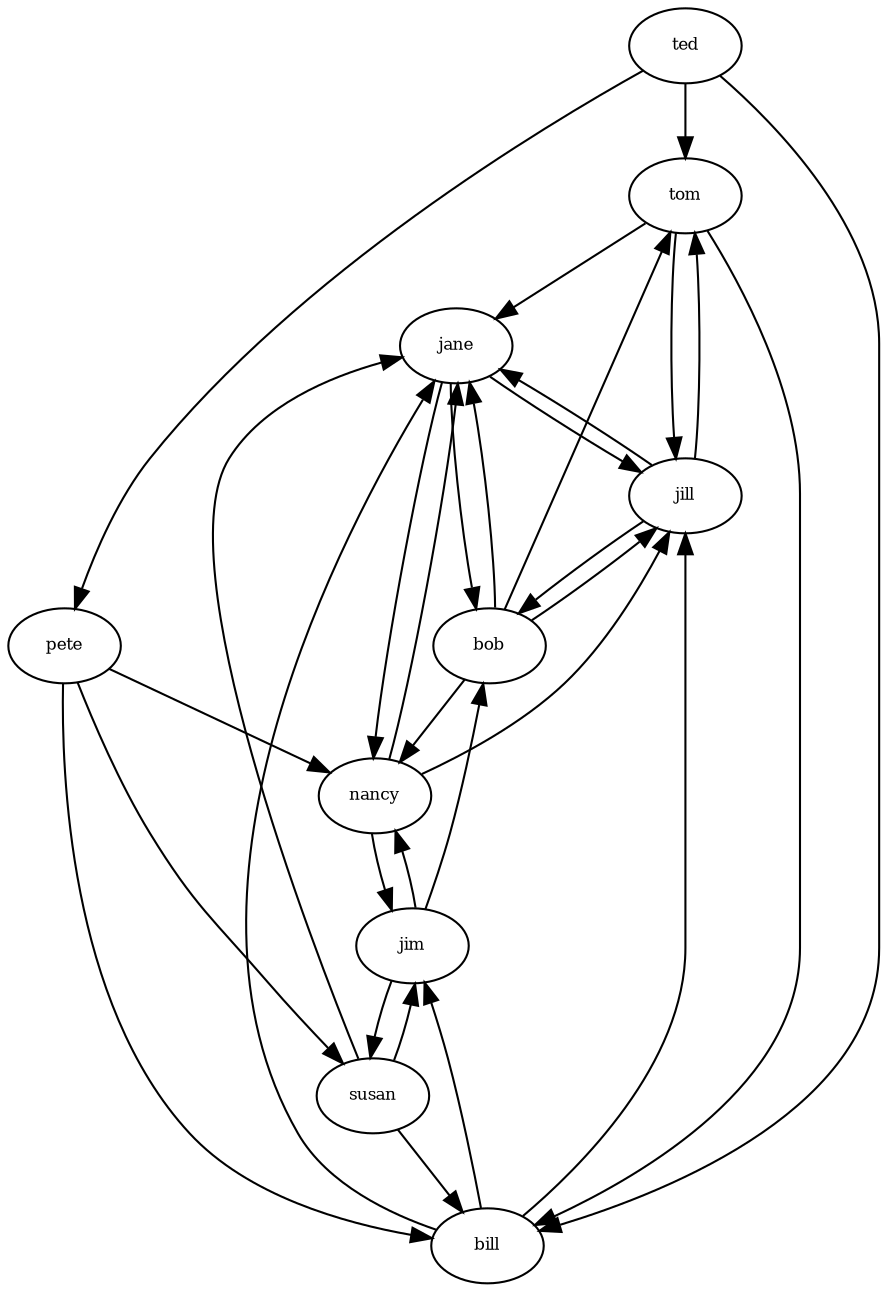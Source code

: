 digraph RGL__DirectedAdjacencyGraph {
    tom [
        fontsize = 8,
        label = tom
    ]

    jane [
        fontsize = 8,
        label = jane
    ]

    jill [
        fontsize = 8,
        label = jill
    ]

    bill [
        fontsize = 8,
        label = bill
    ]

    bob [
        fontsize = 8,
        label = bob
    ]

    jim [
        fontsize = 8,
        label = jim
    ]

    nancy [
        fontsize = 8,
        label = nancy
    ]

    susan [
        fontsize = 8,
        label = susan
    ]

    pete [
        fontsize = 8,
        label = pete
    ]

    ted [
        fontsize = 8,
        label = ted
    ]

    tom -> jane [
        fontsize = 8
    ]

    tom -> jill [
        fontsize = 8
    ]

    tom -> bill [
        fontsize = 8
    ]

    jane -> jill [
        fontsize = 8
    ]

    jane -> nancy [
        fontsize = 8
    ]

    jane -> bob [
        fontsize = 8
    ]

    jill -> bob [
        fontsize = 8
    ]

    jill -> jane [
        fontsize = 8
    ]

    jill -> tom [
        fontsize = 8
    ]

    bill -> jill [
        fontsize = 8
    ]

    bill -> jim [
        fontsize = 8
    ]

    bill -> jane [
        fontsize = 8
    ]

    bob -> tom [
        fontsize = 8
    ]

    bob -> jill [
        fontsize = 8
    ]

    bob -> nancy [
        fontsize = 8
    ]

    bob -> jane [
        fontsize = 8
    ]

    jim -> nancy [
        fontsize = 8
    ]

    jim -> bob [
        fontsize = 8
    ]

    jim -> susan [
        fontsize = 8
    ]

    nancy -> jill [
        fontsize = 8
    ]

    nancy -> jane [
        fontsize = 8
    ]

    nancy -> jim [
        fontsize = 8
    ]

    susan -> jim [
        fontsize = 8
    ]

    susan -> jane [
        fontsize = 8
    ]

    susan -> bill [
        fontsize = 8
    ]

    pete -> bill [
        fontsize = 8
    ]

    pete -> nancy [
        fontsize = 8
    ]

    pete -> susan [
        fontsize = 8
    ]

    ted -> pete [
        fontsize = 8
    ]

    ted -> tom [
        fontsize = 8
    ]

    ted -> bill [
        fontsize = 8
    ]
}
